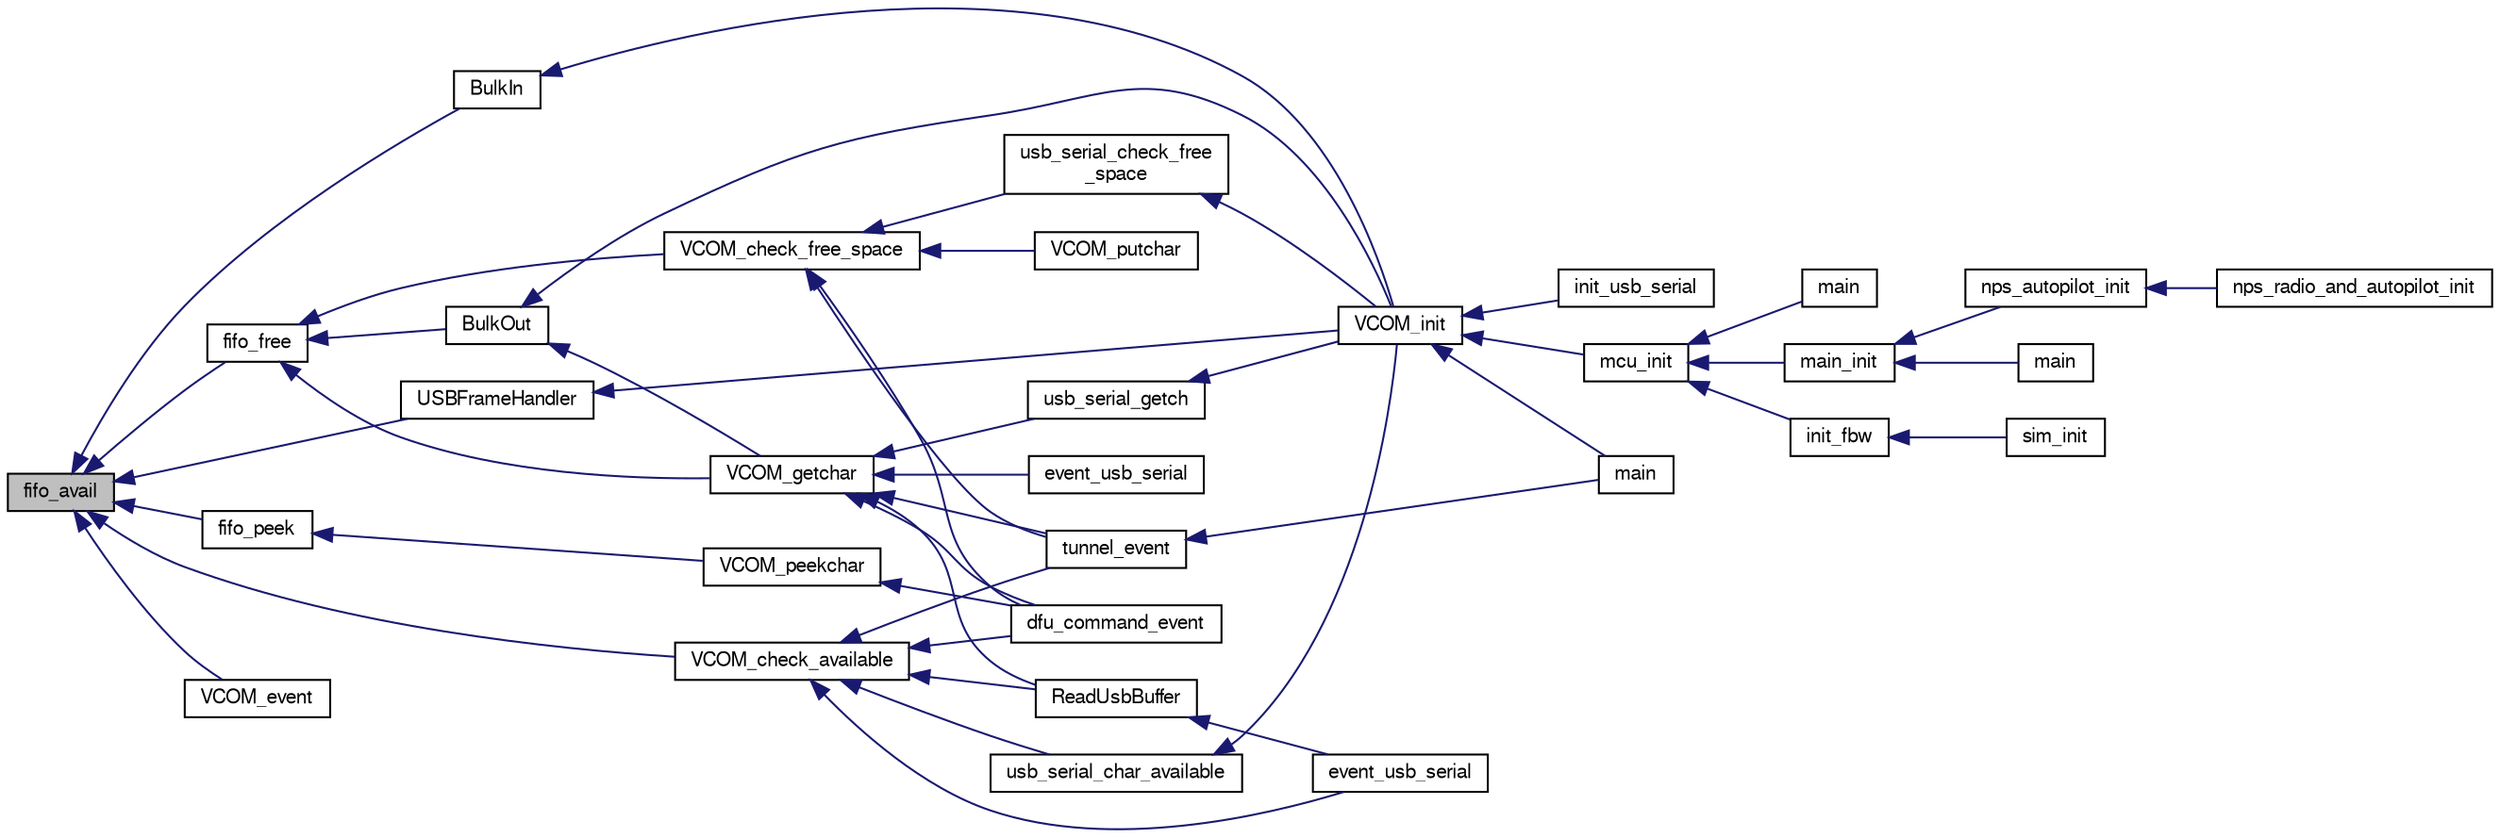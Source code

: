 digraph "fifo_avail"
{
  edge [fontname="FreeSans",fontsize="10",labelfontname="FreeSans",labelfontsize="10"];
  node [fontname="FreeSans",fontsize="10",shape=record];
  rankdir="LR";
  Node1 [label="fifo_avail",height=0.2,width=0.4,color="black", fillcolor="grey75", style="filled", fontcolor="black"];
  Node1 -> Node2 [dir="back",color="midnightblue",fontsize="10",style="solid",fontname="FreeSans"];
  Node2 [label="BulkIn",height=0.2,width=0.4,color="black", fillcolor="white", style="filled",URL="$lpc21_2usb__ser__hw_8c.html#a3bc9a7209871c1543612c00253c0d060",tooltip="Local function to handle outgoing bulk data. "];
  Node2 -> Node3 [dir="back",color="midnightblue",fontsize="10",style="solid",fontname="FreeSans"];
  Node3 [label="VCOM_init",height=0.2,width=0.4,color="black", fillcolor="white", style="filled",URL="$usb__serial_8h.html#a96a54f28bfc8bc28963cd2fac74609cd"];
  Node3 -> Node4 [dir="back",color="midnightblue",fontsize="10",style="solid",fontname="FreeSans"];
  Node4 [label="main",height=0.2,width=0.4,color="black", fillcolor="white", style="filled",URL="$usb__tunnel_8c.html#a840291bc02cba5474a4cb46a9b9566fe"];
  Node3 -> Node5 [dir="back",color="midnightblue",fontsize="10",style="solid",fontname="FreeSans"];
  Node5 [label="mcu_init",height=0.2,width=0.4,color="black", fillcolor="white", style="filled",URL="$group__mcu__periph.html#ga9af744358ff4b1e3e33d7dd170862f9b",tooltip="Microcontroller peripherals initialization. "];
  Node5 -> Node6 [dir="back",color="midnightblue",fontsize="10",style="solid",fontname="FreeSans"];
  Node6 [label="main",height=0.2,width=0.4,color="black", fillcolor="white", style="filled",URL="$lpc21_2uart__tunnel_8c.html#a3c04138a5bfe5d72780bb7e82a18e627"];
  Node5 -> Node7 [dir="back",color="midnightblue",fontsize="10",style="solid",fontname="FreeSans"];
  Node7 [label="main_init",height=0.2,width=0.4,color="black", fillcolor="white", style="filled",URL="$demo__ahrs__actuators_8c.html#afaa8374e20b79aaf7cfcea5ad9467ab1"];
  Node7 -> Node8 [dir="back",color="midnightblue",fontsize="10",style="solid",fontname="FreeSans"];
  Node8 [label="main",height=0.2,width=0.4,color="black", fillcolor="white", style="filled",URL="$demo__ahrs__actuators_8c.html#a840291bc02cba5474a4cb46a9b9566fe"];
  Node7 -> Node9 [dir="back",color="midnightblue",fontsize="10",style="solid",fontname="FreeSans"];
  Node9 [label="nps_autopilot_init",height=0.2,width=0.4,color="black", fillcolor="white", style="filled",URL="$nps__autopilot__rotorcraft_8c.html#a3348493e992edd2442581c1d09446b4b"];
  Node9 -> Node10 [dir="back",color="midnightblue",fontsize="10",style="solid",fontname="FreeSans"];
  Node10 [label="nps_radio_and_autopilot_init",height=0.2,width=0.4,color="black", fillcolor="white", style="filled",URL="$nps__main__hitl_8c.html#a72ef549ee35deec8c017e83d9de38f66"];
  Node5 -> Node11 [dir="back",color="midnightblue",fontsize="10",style="solid",fontname="FreeSans"];
  Node11 [label="init_fbw",height=0.2,width=0.4,color="black", fillcolor="white", style="filled",URL="$fixedwing_2main__fbw_8h.html#ad86b7fe577a2414df2c7a5a9222aa45a"];
  Node11 -> Node12 [dir="back",color="midnightblue",fontsize="10",style="solid",fontname="FreeSans"];
  Node12 [label="sim_init",height=0.2,width=0.4,color="black", fillcolor="white", style="filled",URL="$sim__ap_8c.html#a739fbef2e03619a863b4d7fd8d0da157"];
  Node3 -> Node13 [dir="back",color="midnightblue",fontsize="10",style="solid",fontname="FreeSans"];
  Node13 [label="init_usb_serial",height=0.2,width=0.4,color="black", fillcolor="white", style="filled",URL="$usb__serial__stm32__example1_8c.html#ac73c5eebbfb361dcbf74a648eda5e007",tooltip="Init module, call VCOM_init() from here. "];
  Node1 -> Node14 [dir="back",color="midnightblue",fontsize="10",style="solid",fontname="FreeSans"];
  Node14 [label="fifo_free",height=0.2,width=0.4,color="black", fillcolor="white", style="filled",URL="$lpc21_2usb__ser__hw_8c.html#a1907098db4b59dda72fd85bfbef50248"];
  Node14 -> Node15 [dir="back",color="midnightblue",fontsize="10",style="solid",fontname="FreeSans"];
  Node15 [label="VCOM_getchar",height=0.2,width=0.4,color="black", fillcolor="white", style="filled",URL="$usb__serial_8h.html#a184633f63ad351d8e70857d9e5ba4a3e",tooltip="Reads one character from VCOM port. "];
  Node15 -> Node16 [dir="back",color="midnightblue",fontsize="10",style="solid",fontname="FreeSans"];
  Node16 [label="usb_serial_getch",height=0.2,width=0.4,color="black", fillcolor="white", style="filled",URL="$lpc21_2usb__ser__hw_8c.html#ad20f86d5fa3af479482b8a7571d7953b"];
  Node16 -> Node3 [dir="back",color="midnightblue",fontsize="10",style="solid",fontname="FreeSans"];
  Node15 -> Node17 [dir="back",color="midnightblue",fontsize="10",style="solid",fontname="FreeSans"];
  Node17 [label="tunnel_event",height=0.2,width=0.4,color="black", fillcolor="white", style="filled",URL="$usb__tunnel_8c.html#a716cf006b01443e43d0c22bace6803c6"];
  Node17 -> Node4 [dir="back",color="midnightblue",fontsize="10",style="solid",fontname="FreeSans"];
  Node15 -> Node18 [dir="back",color="midnightblue",fontsize="10",style="solid",fontname="FreeSans"];
  Node18 [label="ReadUsbBuffer",height=0.2,width=0.4,color="black", fillcolor="white", style="filled",URL="$usb__serial__stm32__example1_8c.html#a37712c8618bb3ae74339fb687cddd9e5",tooltip="Helper function. "];
  Node18 -> Node19 [dir="back",color="midnightblue",fontsize="10",style="solid",fontname="FreeSans"];
  Node19 [label="event_usb_serial",height=0.2,width=0.4,color="black", fillcolor="white", style="filled",URL="$usb__serial__stm32__example1_8c.html#ad7375129249cec3fa89fdd090b50f611",tooltip="Call VCOM_poll() from module event function. "];
  Node15 -> Node20 [dir="back",color="midnightblue",fontsize="10",style="solid",fontname="FreeSans"];
  Node20 [label="event_usb_serial",height=0.2,width=0.4,color="black", fillcolor="white", style="filled",URL="$usb__serial__stm32__example2_8c.html#ad7375129249cec3fa89fdd090b50f611",tooltip="Call VCOM_poll() from module event function. "];
  Node15 -> Node21 [dir="back",color="midnightblue",fontsize="10",style="solid",fontname="FreeSans"];
  Node21 [label="dfu_command_event",height=0.2,width=0.4,color="black", fillcolor="white", style="filled",URL="$dfu__command_8h.html#ae2fc0a13f5fdbae95b0c015530c3786c"];
  Node14 -> Node22 [dir="back",color="midnightblue",fontsize="10",style="solid",fontname="FreeSans"];
  Node22 [label="VCOM_check_free_space",height=0.2,width=0.4,color="black", fillcolor="white", style="filled",URL="$usb__serial_8h.html#ae4318c752d87ae9cc59828f07ec04946",tooltip="Checks if buffer free in VCOM buffer. "];
  Node22 -> Node23 [dir="back",color="midnightblue",fontsize="10",style="solid",fontname="FreeSans"];
  Node23 [label="usb_serial_check_free\l_space",height=0.2,width=0.4,color="black", fillcolor="white", style="filled",URL="$lpc21_2usb__ser__hw_8c.html#a1ce3208f7bb3a93361d7d3fd6d6949e4"];
  Node23 -> Node3 [dir="back",color="midnightblue",fontsize="10",style="solid",fontname="FreeSans"];
  Node22 -> Node24 [dir="back",color="midnightblue",fontsize="10",style="solid",fontname="FreeSans"];
  Node24 [label="VCOM_putchar",height=0.2,width=0.4,color="black", fillcolor="white", style="filled",URL="$stm32_2usb__ser__hw_8c.html#a19a213d00cf249a4d4d60dbf1a9907d3",tooltip="Writes one character to VCOM port fifo. "];
  Node22 -> Node17 [dir="back",color="midnightblue",fontsize="10",style="solid",fontname="FreeSans"];
  Node22 -> Node21 [dir="back",color="midnightblue",fontsize="10",style="solid",fontname="FreeSans"];
  Node14 -> Node25 [dir="back",color="midnightblue",fontsize="10",style="solid",fontname="FreeSans"];
  Node25 [label="BulkOut",height=0.2,width=0.4,color="black", fillcolor="white", style="filled",URL="$lpc21_2usb__ser__hw_8c.html#a23baeb57e01ecb41d700cca080b35309",tooltip="Local function to handle incoming bulk data. "];
  Node25 -> Node15 [dir="back",color="midnightblue",fontsize="10",style="solid",fontname="FreeSans"];
  Node25 -> Node3 [dir="back",color="midnightblue",fontsize="10",style="solid",fontname="FreeSans"];
  Node1 -> Node26 [dir="back",color="midnightblue",fontsize="10",style="solid",fontname="FreeSans"];
  Node26 [label="fifo_peek",height=0.2,width=0.4,color="black", fillcolor="white", style="filled",URL="$stm32_2usb__ser__hw_8c.html#a081c07a88a2108ff93ef4cae8a08806a"];
  Node26 -> Node27 [dir="back",color="midnightblue",fontsize="10",style="solid",fontname="FreeSans"];
  Node27 [label="VCOM_peekchar",height=0.2,width=0.4,color="black", fillcolor="white", style="filled",URL="$usb__serial_8h.html#a5908a732fe8698361cd95e37322aba63",tooltip="Reads one character from VCOM port without removing it from the queue. "];
  Node27 -> Node21 [dir="back",color="midnightblue",fontsize="10",style="solid",fontname="FreeSans"];
  Node1 -> Node28 [dir="back",color="midnightblue",fontsize="10",style="solid",fontname="FreeSans"];
  Node28 [label="USBFrameHandler",height=0.2,width=0.4,color="black", fillcolor="white", style="filled",URL="$lpc21_2usb__ser__hw_8c.html#a91556b7ca9fb44db13f40512a45c655d"];
  Node28 -> Node3 [dir="back",color="midnightblue",fontsize="10",style="solid",fontname="FreeSans"];
  Node1 -> Node29 [dir="back",color="midnightblue",fontsize="10",style="solid",fontname="FreeSans"];
  Node29 [label="VCOM_check_available",height=0.2,width=0.4,color="black", fillcolor="white", style="filled",URL="$usb__serial_8h.html#a4cfafe558a6e594ce0638634e7cec7db",tooltip="Checks if data available in VCOM buffer. "];
  Node29 -> Node30 [dir="back",color="midnightblue",fontsize="10",style="solid",fontname="FreeSans"];
  Node30 [label="usb_serial_char_available",height=0.2,width=0.4,color="black", fillcolor="white", style="filled",URL="$lpc21_2usb__ser__hw_8c.html#adaa435f6235136b75de97d7efa7387d1"];
  Node30 -> Node3 [dir="back",color="midnightblue",fontsize="10",style="solid",fontname="FreeSans"];
  Node29 -> Node17 [dir="back",color="midnightblue",fontsize="10",style="solid",fontname="FreeSans"];
  Node29 -> Node18 [dir="back",color="midnightblue",fontsize="10",style="solid",fontname="FreeSans"];
  Node29 -> Node19 [dir="back",color="midnightblue",fontsize="10",style="solid",fontname="FreeSans"];
  Node29 -> Node21 [dir="back",color="midnightblue",fontsize="10",style="solid",fontname="FreeSans"];
  Node1 -> Node31 [dir="back",color="midnightblue",fontsize="10",style="solid",fontname="FreeSans"];
  Node31 [label="VCOM_event",height=0.2,width=0.4,color="black", fillcolor="white", style="filled",URL="$stm32_2usb__ser__hw_8c.html#a15c895e4456578b3ca2818c1e17c832a",tooltip="Poll usb (required by libopencm3). "];
}
